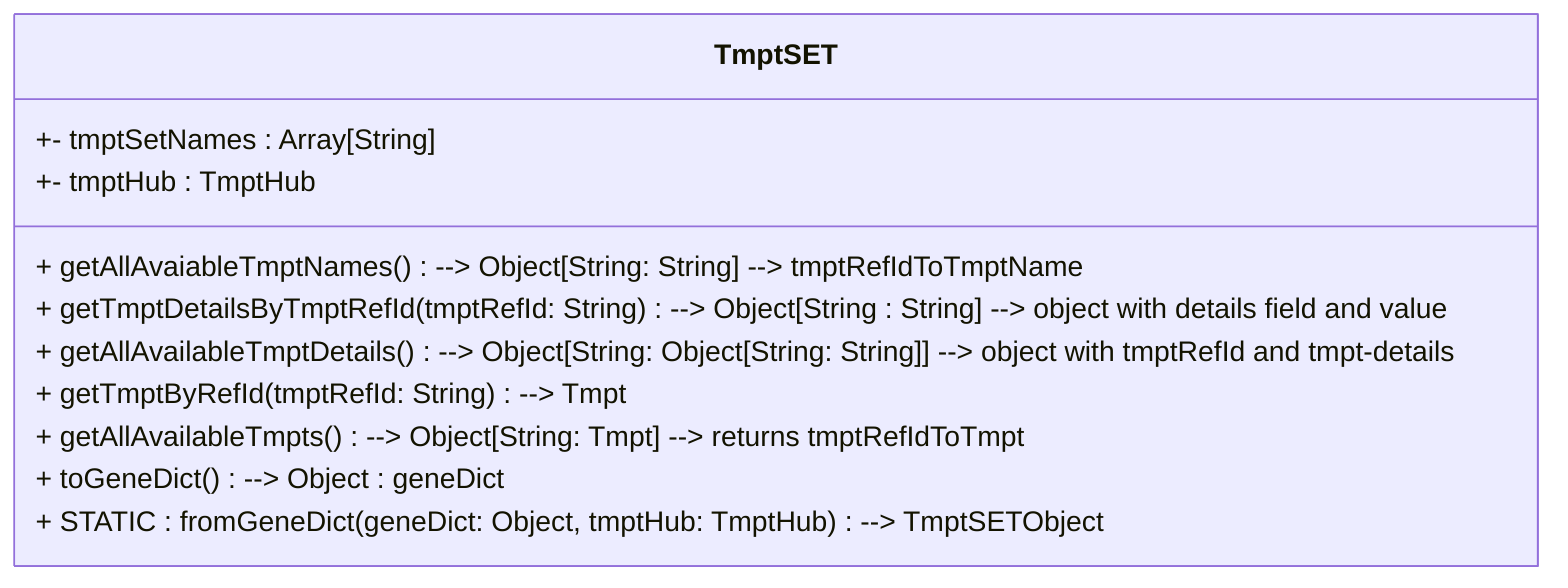 classDiagram

class TmptSET {
   +- tmptSetNames : Array[String]
   +- tmptHub : TmptHub
   

   + getAllAvaiableTmptNames () --> Object[String: String] --> tmptRefIdToTmptName



   + getTmptDetailsByTmptRefId (tmptRefId: String) --> Object[String : String] --> object with details field and value
   
   + getAllAvailableTmptDetails () --> Object[String: Object[String: String]] --> object with tmptRefId and tmpt-details



   + getTmptByRefId (tmptRefId: String) --> Tmpt

   + getAllAvailableTmpts () --> Object[String: Tmpt] --> returns tmptRefIdToTmpt
   


   + toGeneDict () --> Object : geneDict
   + STATIC : fromGeneDict (geneDict: Object, tmptHub: TmptHub) --> TmptSETObject


}



%% Features...................................
%% - construct with tmptsetName list and tmpthub
%% - get tmpt by refId
%% - geneablility
%% - get all tmpt names in list format
%% - get all available tmpt in dict format
%% - get details of specific tmpt by tmpt ref id
%%    -- tmpt ref id
%%    -- tmpt set name
%%    -- tmpt group name
%%    -- tmpt name

%% - get tmpt-details of all tmpt in dict format
